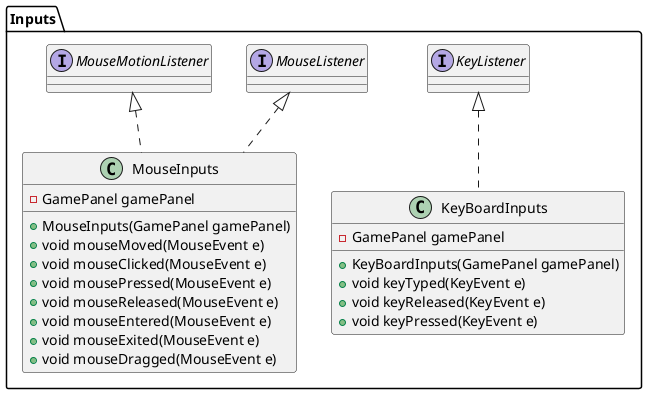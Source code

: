 @startuml
package Inputs{
    class KeyBoardInputs implements KeyListener {
        - GamePanel gamePanel

            +  KeyBoardInputs(GamePanel gamePanel)
            +  void keyTyped(KeyEvent e)
            +  void keyReleased(KeyEvent e)
            +  void keyPressed(KeyEvent e)
    }

    class MouseInputs implements MouseListener, MouseMotionListener {

        - GamePanel gamePanel

            +  MouseInputs(GamePanel gamePanel)
            +  void mouseMoved(MouseEvent e)
            +  void mouseClicked(MouseEvent e)
            +  void mousePressed(MouseEvent e)
            +  void mouseReleased(MouseEvent e)
            +  void mouseEntered(MouseEvent e)
            +  void mouseExited(MouseEvent e)
            +  void mouseDragged(MouseEvent e)
    }
}
@enduml